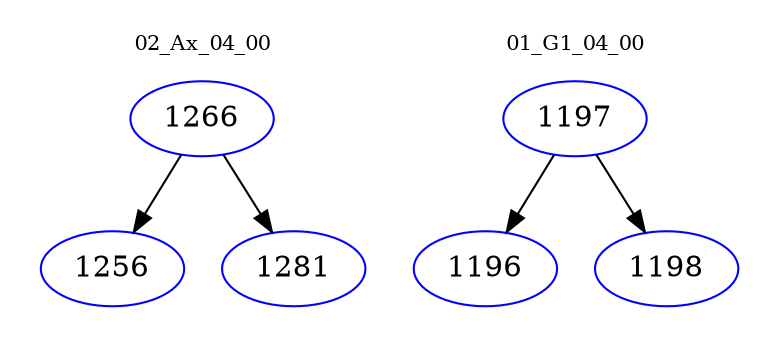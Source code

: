 digraph{
subgraph cluster_0 {
color = white
label = "02_Ax_04_00";
fontsize=10;
T0_1266 [label="1266", color="blue"]
T0_1266 -> T0_1256 [color="black"]
T0_1256 [label="1256", color="blue"]
T0_1266 -> T0_1281 [color="black"]
T0_1281 [label="1281", color="blue"]
}
subgraph cluster_1 {
color = white
label = "01_G1_04_00";
fontsize=10;
T1_1197 [label="1197", color="blue"]
T1_1197 -> T1_1196 [color="black"]
T1_1196 [label="1196", color="blue"]
T1_1197 -> T1_1198 [color="black"]
T1_1198 [label="1198", color="blue"]
}
}
